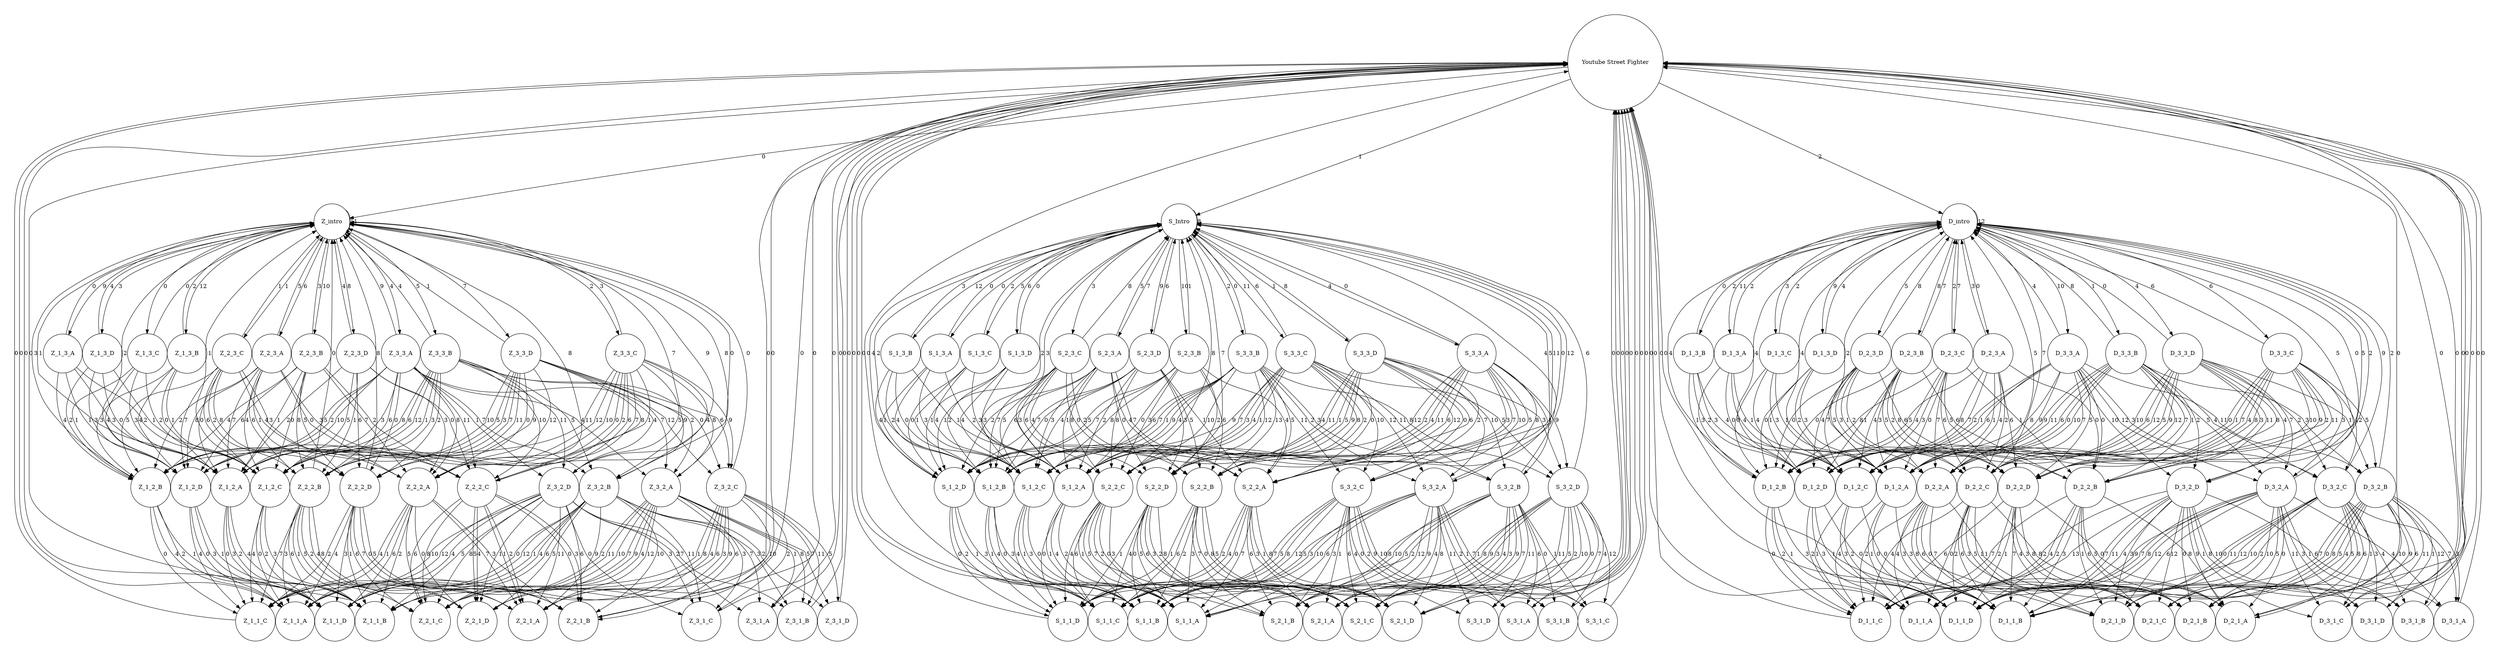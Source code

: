 digraph {
graph [pad="0.5", nodesep="0", ranksep="3"];
node[shape = circle]
"LPQ1XrllZmA" [label="Youtube Street Fighter"]
"LPQ1XrllZmA" -> "JK6YzQ-V2HA" [label="0"]
"LPQ1XrllZmA" -> "Y2joqjVZsb8" [label="1"]
"LPQ1XrllZmA" -> "SfR_GFWXaWI" [label="2"]
"Y2joqjVZsb8" [label="S_Intro"]
"Y2joqjVZsb8" -> "yJJDbUSmIHw" [label="0"]
"Y2joqjVZsb8" -> "4JBm9cw7yEQ" [label="1"]
"Y2joqjVZsb8" -> "SWtz_Rfpv2U" [label="2"]
"Y2joqjVZsb8" -> "aXLXUTcM7rQ" [label="3"]
"Y2joqjVZsb8" -> "0TzDpTnzy4s" [label="4"]
"Y2joqjVZsb8" -> "sFvClxwTwlI" [label="5"]
"Y2joqjVZsb8" -> "12ZSKTCJJyU" [label="6"]
"Y2joqjVZsb8" -> "RIxxFqDt9ug" [label="7"]
"Y2joqjVZsb8" -> "Y2joqjVZsb8" [label="8"]
"Y2joqjVZsb8" -> "XcOIc0XDl2o" [label="9"]
"Y2joqjVZsb8" -> "8tEKbAAsGE0" [label="10"]
"Y2joqjVZsb8" -> "Su0RQ9VG-jQ" [label="11"]
"Y2joqjVZsb8" -> "yOWNw3fYmIM" [label="12"]
"JK6YzQ-V2HA" [label="Z_intro"]
"JK6YzQ-V2HA" -> "pq2MThj0DZI" [label="0"]
"JK6YzQ-V2HA" -> "QtatxHF5efg" [label="1"]
"JK6YzQ-V2HA" -> "bLK6OE5m3RY" [label="2"]
"JK6YzQ-V2HA" -> "gFVaDxthOU8" [label="3"]
"JK6YzQ-V2HA" -> "BgcI5NocZmk" [label="4"]
"JK6YzQ-V2HA" -> "t3svheKuCn0" [label="5"]
"JK6YzQ-V2HA" -> "JjTcX78kMkw" [label="6"]
"JK6YzQ-V2HA" -> "W0XED-LGrH4" [label="7"]
"JK6YzQ-V2HA" -> "T_2sGXyl5S8" [label="8"]
"JK6YzQ-V2HA" -> "dtoRk-ChBLw" [label="9"]
"JK6YzQ-V2HA" -> "f7y6bYXy9rs" [label="10"]
"JK6YzQ-V2HA" -> "JK6YzQ-V2HA" [label="11"]
"JK6YzQ-V2HA" -> "wZtE5vr0CLo" [label="12"]
"SfR_GFWXaWI" [label="D_intro"]
"SfR_GFWXaWI" -> "imriPTEVV0k" [label="0"]
"SfR_GFWXaWI" -> "jDX1JTBFa8s" [label="1"]
"SfR_GFWXaWI" -> "enxB3xeUjXk" [label="2"]
"SfR_GFWXaWI" -> "bWUGxKlYR_s" [label="3"]
"SfR_GFWXaWI" -> "MlIoUKb5exM" [label="4"]
"SfR_GFWXaWI" -> "9C2CuVW6_QI" [label="5"]
"SfR_GFWXaWI" -> "fXOcf0kpYMM" [label="6"]
"SfR_GFWXaWI" -> "m4oqZ1yIIh8" [label="7"]
"SfR_GFWXaWI" -> "lvYxvpaVupE" [label="8"]
"SfR_GFWXaWI" -> "vMmwS05HUqM" [label="9"]
"SfR_GFWXaWI" -> "LbjSO0jTdVY" [label="10"]
"SfR_GFWXaWI" -> "-1SzzLEh3gU" [label="11"]
"SfR_GFWXaWI" -> "SfR_GFWXaWI" [label="12"]
"sFvClxwTwlI" [label="S_1_3_C"]
"sFvClxwTwlI" -> "F47a0-HgzK4" [label="0"]
"sFvClxwTwlI" -> "EHxpO_ldsGY" [label="1"]
"sFvClxwTwlI" -> "Y2joqjVZsb8" [label="2"]
"sFvClxwTwlI" -> "k7GXg5NKlPE" [label="3"]
"sFvClxwTwlI" -> "5y8l4xecY0Q" [label="4"]
"XcOIc0XDl2o" [label="S_2_3_D"]
"XcOIc0XDl2o" -> "EHxpO_ldsGY" [label="0"]
"XcOIc0XDl2o" -> "_SDhhVyLubg" [label="1"]
"XcOIc0XDl2o" -> "k7GXg5NKlPE" [label="2"]
"XcOIc0XDl2o" -> "xFu6d3wcofs" [label="3"]
"XcOIc0XDl2o" -> "5y8l4xecY0Q" [label="4"]
"XcOIc0XDl2o" -> "Ky5shbATOB4" [label="5"]
"XcOIc0XDl2o" -> "Y2joqjVZsb8" [label="6"]
"XcOIc0XDl2o" -> "F47a0-HgzK4" [label="7"]
"XcOIc0XDl2o" -> "l2MvePR9_Dc" [label="8"]
"RIxxFqDt9ug" [label="S_2_3_A"]
"RIxxFqDt9ug" -> "xFu6d3wcofs" [label="0"]
"RIxxFqDt9ug" -> "k7GXg5NKlPE" [label="1"]
"RIxxFqDt9ug" -> "F47a0-HgzK4" [label="2"]
"RIxxFqDt9ug" -> "5y8l4xecY0Q" [label="3"]
"RIxxFqDt9ug" -> "Ky5shbATOB4" [label="4"]
"RIxxFqDt9ug" -> "Y2joqjVZsb8" [label="5"]
"RIxxFqDt9ug" -> "EHxpO_ldsGY" [label="6"]
"RIxxFqDt9ug" -> "_SDhhVyLubg" [label="7"]
"RIxxFqDt9ug" -> "l2MvePR9_Dc" [label="8"]
"QtatxHF5efg" [label="Z_2_3_C"]
"QtatxHF5efg" -> "n82m0sr40Zk" [label="0"]
"QtatxHF5efg" -> "JK6YzQ-V2HA" [label="1"]
"QtatxHF5efg" -> "OOJuUMJQPTg" [label="2"]
"QtatxHF5efg" -> "k7BKRwu8bEI" [label="3"]
"QtatxHF5efg" -> "5fwyWH8Cy9w" [label="4"]
"QtatxHF5efg" -> "0tJmTOzqOyI" [label="5"]
"QtatxHF5efg" -> "RZmxSIYAScc" [label="6"]
"QtatxHF5efg" -> "XUS4RCx5ufc" [label="7"]
"QtatxHF5efg" -> "HIR4wIXm1zs" [label="8"]
"12ZSKTCJJyU" [label="S_1_3_D"]
"12ZSKTCJJyU" -> "Y2joqjVZsb8" [label="0"]
"12ZSKTCJJyU" -> "F47a0-HgzK4" [label="1"]
"12ZSKTCJJyU" -> "EHxpO_ldsGY" [label="2"]
"12ZSKTCJJyU" -> "k7GXg5NKlPE" [label="3"]
"12ZSKTCJJyU" -> "5y8l4xecY0Q" [label="4"]
"yJJDbUSmIHw" [label="S_1_3_A"]
"yJJDbUSmIHw" -> "Y2joqjVZsb8" [label="0"]
"yJJDbUSmIHw" -> "F47a0-HgzK4" [label="1"]
"yJJDbUSmIHw" -> "k7GXg5NKlPE" [label="2"]
"yJJDbUSmIHw" -> "5y8l4xecY0Q" [label="3"]
"yJJDbUSmIHw" -> "EHxpO_ldsGY" [label="4"]
"yOWNw3fYmIM" [label="S_1_3_B"]
"yOWNw3fYmIM" -> "5y8l4xecY0Q" [label="0"]
"yOWNw3fYmIM" -> "k7GXg5NKlPE" [label="1"]
"yOWNw3fYmIM" -> "EHxpO_ldsGY" [label="2"]
"yOWNw3fYmIM" -> "Y2joqjVZsb8" [label="3"]
"yOWNw3fYmIM" -> "F47a0-HgzK4" [label="4"]
"gFVaDxthOU8" [label="Z_1_3_D"]
"gFVaDxthOU8" -> "n82m0sr40Zk" [label="0"]
"gFVaDxthOU8" -> "RZmxSIYAScc" [label="1"]
"gFVaDxthOU8" -> "0tJmTOzqOyI" [label="2"]
"gFVaDxthOU8" -> "XUS4RCx5ufc" [label="3"]
"gFVaDxthOU8" -> "JK6YzQ-V2HA" [label="4"]
"imriPTEVV0k" [label="D_2_3_A"]
"imriPTEVV0k" -> "CsI7srJU1vQ" [label="0"]
"imriPTEVV0k" -> "Xp4tBTbqjU8" [label="1"]
"imriPTEVV0k" -> "x-UQB2XPml8" [label="2"]
"imriPTEVV0k" -> "SfR_GFWXaWI" [label="3"]
"imriPTEVV0k" -> "TPEmx2sMqC4" [label="4"]
"imriPTEVV0k" -> "1lhdO1YpGro" [label="5"]
"imriPTEVV0k" -> "JF1jAGepKlA" [label="6"]
"imriPTEVV0k" -> "i2KhmmW_2Wo" [label="7"]
"imriPTEVV0k" -> "uQQrjRFbGio" [label="8"]
"8tEKbAAsGE0" [label="S_2_3_B"]
"8tEKbAAsGE0" -> "k7GXg5NKlPE" [label="0"]
"8tEKbAAsGE0" -> "Y2joqjVZsb8" [label="1"]
"8tEKbAAsGE0" -> "xFu6d3wcofs" [label="2"]
"8tEKbAAsGE0" -> "l2MvePR9_Dc" [label="3"]
"8tEKbAAsGE0" -> "_SDhhVyLubg" [label="4"]
"8tEKbAAsGE0" -> "F47a0-HgzK4" [label="5"]
"8tEKbAAsGE0" -> "Ky5shbATOB4" [label="6"]
"8tEKbAAsGE0" -> "EHxpO_ldsGY" [label="7"]
"8tEKbAAsGE0" -> "5y8l4xecY0Q" [label="8"]
"pq2MThj0DZI" [label="Z_1_3_C"]
"pq2MThj0DZI" -> "JK6YzQ-V2HA" [label="0"]
"pq2MThj0DZI" -> "0tJmTOzqOyI" [label="1"]
"pq2MThj0DZI" -> "RZmxSIYAScc" [label="2"]
"pq2MThj0DZI" -> "n82m0sr40Zk" [label="3"]
"pq2MThj0DZI" -> "XUS4RCx5ufc" [label="4"]
"aXLXUTcM7rQ" [label="S_2_3_C"]
"aXLXUTcM7rQ" -> "Ky5shbATOB4" [label="0"]
"aXLXUTcM7rQ" -> "F47a0-HgzK4" [label="1"]
"aXLXUTcM7rQ" -> "_SDhhVyLubg" [label="2"]
"aXLXUTcM7rQ" -> "k7GXg5NKlPE" [label="3"]
"aXLXUTcM7rQ" -> "xFu6d3wcofs" [label="4"]
"aXLXUTcM7rQ" -> "5y8l4xecY0Q" [label="5"]
"aXLXUTcM7rQ" -> "l2MvePR9_Dc" [label="6"]
"aXLXUTcM7rQ" -> "EHxpO_ldsGY" [label="7"]
"aXLXUTcM7rQ" -> "Y2joqjVZsb8" [label="8"]
"dtoRk-ChBLw" [label="Z_1_3_A"]
"dtoRk-ChBLw" -> "JK6YzQ-V2HA" [label="0"]
"dtoRk-ChBLw" -> "XUS4RCx5ufc" [label="1"]
"dtoRk-ChBLw" -> "RZmxSIYAScc" [label="2"]
"dtoRk-ChBLw" -> "n82m0sr40Zk" [label="3"]
"dtoRk-ChBLw" -> "0tJmTOzqOyI" [label="4"]
"bWUGxKlYR_s" [label="D_1_3_C"]
"bWUGxKlYR_s" -> "1lhdO1YpGro" [label="0"]
"bWUGxKlYR_s" -> "Xp4tBTbqjU8" [label="1"]
"bWUGxKlYR_s" -> "SfR_GFWXaWI" [label="2"]
"bWUGxKlYR_s" -> "i2KhmmW_2Wo" [label="3"]
"bWUGxKlYR_s" -> "uQQrjRFbGio" [label="4"]
"f7y6bYXy9rs" [label="Z_2_3_B"]
"f7y6bYXy9rs" -> "RZmxSIYAScc" [label="0"]
"f7y6bYXy9rs" -> "n82m0sr40Zk" [label="1"]
"f7y6bYXy9rs" -> "k7BKRwu8bEI" [label="2"]
"f7y6bYXy9rs" -> "JK6YzQ-V2HA" [label="3"]
"f7y6bYXy9rs" -> "0tJmTOzqOyI" [label="4"]
"f7y6bYXy9rs" -> "HIR4wIXm1zs" [label="5"]
"f7y6bYXy9rs" -> "XUS4RCx5ufc" [label="6"]
"f7y6bYXy9rs" -> "5fwyWH8Cy9w" [label="7"]
"f7y6bYXy9rs" -> "OOJuUMJQPTg" [label="8"]
"enxB3xeUjXk" [label="D_1_3_B"]
"enxB3xeUjXk" -> "SfR_GFWXaWI" [label="0"]
"enxB3xeUjXk" -> "1lhdO1YpGro" [label="1"]
"enxB3xeUjXk" -> "uQQrjRFbGio" [label="2"]
"enxB3xeUjXk" -> "i2KhmmW_2Wo" [label="3"]
"enxB3xeUjXk" -> "Xp4tBTbqjU8" [label="4"]
"JjTcX78kMkw" [label="Z_2_3_A"]
"JjTcX78kMkw" -> "5fwyWH8Cy9w" [label="0"]
"JjTcX78kMkw" -> "HIR4wIXm1zs" [label="1"]
"JjTcX78kMkw" -> "0tJmTOzqOyI" [label="2"]
"JjTcX78kMkw" -> "k7BKRwu8bEI" [label="3"]
"JjTcX78kMkw" -> "RZmxSIYAScc" [label="4"]
"JjTcX78kMkw" -> "JK6YzQ-V2HA" [label="5"]
"JjTcX78kMkw" -> "OOJuUMJQPTg" [label="6"]
"JjTcX78kMkw" -> "n82m0sr40Zk" [label="7"]
"JjTcX78kMkw" -> "XUS4RCx5ufc" [label="8"]
"m4oqZ1yIIh8" [label="D_2_3_C"]
"m4oqZ1yIIh8" -> "Xp4tBTbqjU8" [label="0"]
"m4oqZ1yIIh8" -> "CsI7srJU1vQ" [label="1"]
"m4oqZ1yIIh8" -> "SfR_GFWXaWI" [label="2"]
"m4oqZ1yIIh8" -> "i2KhmmW_2Wo" [label="3"]
"m4oqZ1yIIh8" -> "uQQrjRFbGio" [label="4"]
"m4oqZ1yIIh8" -> "JF1jAGepKlA" [label="5"]
"m4oqZ1yIIh8" -> "x-UQB2XPml8" [label="6"]
"m4oqZ1yIIh8" -> "TPEmx2sMqC4" [label="7"]
"m4oqZ1yIIh8" -> "1lhdO1YpGro" [label="8"]
"vMmwS05HUqM" [label="D_1_3_D"]
"vMmwS05HUqM" -> "1lhdO1YpGro" [label="0"]
"vMmwS05HUqM" -> "uQQrjRFbGio" [label="1"]
"vMmwS05HUqM" -> "i2KhmmW_2Wo" [label="2"]
"vMmwS05HUqM" -> "Xp4tBTbqjU8" [label="3"]
"vMmwS05HUqM" -> "SfR_GFWXaWI" [label="4"]
"wZtE5vr0CLo" [label="Z_1_3_B"]
"wZtE5vr0CLo" -> "n82m0sr40Zk" [label="0"]
"wZtE5vr0CLo" -> "RZmxSIYAScc" [label="1"]
"wZtE5vr0CLo" -> "JK6YzQ-V2HA" [label="2"]
"wZtE5vr0CLo" -> "0tJmTOzqOyI" [label="3"]
"wZtE5vr0CLo" -> "XUS4RCx5ufc" [label="4"]
"-1SzzLEh3gU" [label="D_1_3_A"]
"-1SzzLEh3gU" -> "uQQrjRFbGio" [label="0"]
"-1SzzLEh3gU" -> "Xp4tBTbqjU8" [label="1"]
"-1SzzLEh3gU" -> "SfR_GFWXaWI" [label="2"]
"-1SzzLEh3gU" -> "1lhdO1YpGro" [label="3"]
"-1SzzLEh3gU" -> "i2KhmmW_2Wo" [label="4"]
"lvYxvpaVupE" [label="D_2_3_B"]
"lvYxvpaVupE" -> "1lhdO1YpGro" [label="0"]
"lvYxvpaVupE" -> "uQQrjRFbGio" [label="1"]
"lvYxvpaVupE" -> "x-UQB2XPml8" [label="2"]
"lvYxvpaVupE" -> "Xp4tBTbqjU8" [label="3"]
"lvYxvpaVupE" -> "i2KhmmW_2Wo" [label="4"]
"lvYxvpaVupE" -> "TPEmx2sMqC4" [label="5"]
"lvYxvpaVupE" -> "CsI7srJU1vQ" [label="6"]
"lvYxvpaVupE" -> "SfR_GFWXaWI" [label="7"]
"lvYxvpaVupE" -> "JF1jAGepKlA" [label="8"]
"4JBm9cw7yEQ" [label="S_3_3_D"]
"4JBm9cw7yEQ" -> "Ky5shbATOB4" [label="0"]
"4JBm9cw7yEQ" -> "5y8l4xecY0Q" [label="1"]
"4JBm9cw7yEQ" -> "KHLAm3wK6NY" [label="2"]
"4JBm9cw7yEQ" -> "QB8fRYFY1Fw" [label="3"]
"4JBm9cw7yEQ" -> "F47a0-HgzK4" [label="4"]
"4JBm9cw7yEQ" -> "k7GXg5NKlPE" [label="5"]
"4JBm9cw7yEQ" -> "_SDhhVyLubg" [label="6"]
"4JBm9cw7yEQ" -> "WbziWqsyh90" [label="7"]
"4JBm9cw7yEQ" -> "Y2joqjVZsb8" [label="8"]
"4JBm9cw7yEQ" -> "l2MvePR9_Dc" [label="9"]
"4JBm9cw7yEQ" -> "dfXX56DKlNM" [label="10"]
"4JBm9cw7yEQ" -> "EHxpO_ldsGY" [label="11"]
"4JBm9cw7yEQ" -> "xFu6d3wcofs" [label="12"]
"LbjSO0jTdVY" [label="D_3_3_A"]
"LbjSO0jTdVY" -> "CsI7srJU1vQ" [label="0"]
"LbjSO0jTdVY" -> "uQQrjRFbGio" [label="1"]
"LbjSO0jTdVY" -> "1lhdO1YpGro" [label="2"]
"LbjSO0jTdVY" -> "2c8bkVWO-Gk" [label="3"]
"LbjSO0jTdVY" -> "SfR_GFWXaWI" [label="4"]
"LbjSO0jTdVY" -> "JF1jAGepKlA" [label="5"]
"LbjSO0jTdVY" -> "i2KhmmW_2Wo" [label="6"]
"LbjSO0jTdVY" -> "x-UQB2XPml8" [label="7"]
"LbjSO0jTdVY" -> "Xp4tBTbqjU8" [label="8"]
"LbjSO0jTdVY" -> "TPEmx2sMqC4" [label="9"]
"LbjSO0jTdVY" -> "gh48Z-foGGI" [label="10"]
"LbjSO0jTdVY" -> "285oUAeOozk" [label="11"]
"LbjSO0jTdVY" -> "1U-EQLfD0m0" [label="12"]
"SWtz_Rfpv2U" [label="S_3_3_B"]
"SWtz_Rfpv2U" -> "Y2joqjVZsb8" [label="0"]
"SWtz_Rfpv2U" -> "5y8l4xecY0Q" [label="1"]
"SWtz_Rfpv2U" -> "WbziWqsyh90" [label="2"]
"SWtz_Rfpv2U" -> "dfXX56DKlNM" [label="3"]
"SWtz_Rfpv2U" -> "k7GXg5NKlPE" [label="4"]
"SWtz_Rfpv2U" -> "_SDhhVyLubg" [label="5"]
"SWtz_Rfpv2U" -> "F47a0-HgzK4" [label="6"]
"SWtz_Rfpv2U" -> "EHxpO_ldsGY" [label="7"]
"SWtz_Rfpv2U" -> "QB8fRYFY1Fw" [label="8"]
"SWtz_Rfpv2U" -> "k7GXg5NKlPE" [label="9"]
"SWtz_Rfpv2U" -> "l2MvePR9_Dc" [label="10"]
"SWtz_Rfpv2U" -> "KHLAm3wK6NY" [label="11"]
"SWtz_Rfpv2U" -> "xFu6d3wcofs" [label="12"]
"SWtz_Rfpv2U" -> "Ky5shbATOB4" [label="13"]
"Su0RQ9VG-jQ" [label="S_3_3_C"]
"Su0RQ9VG-jQ" -> "_SDhhVyLubg" [label="0"]
"Su0RQ9VG-jQ" -> "l2MvePR9_Dc" [label="1"]
"Su0RQ9VG-jQ" -> "Ky5shbATOB4" [label="2"]
"Su0RQ9VG-jQ" -> "5y8l4xecY0Q" [label="3"]
"Su0RQ9VG-jQ" -> "k7GXg5NKlPE" [label="4"]
"Su0RQ9VG-jQ" -> "QB8fRYFY1Fw" [label="5"]
"Su0RQ9VG-jQ" -> "Y2joqjVZsb8" [label="6"]
"Su0RQ9VG-jQ" -> "EHxpO_ldsGY" [label="7"]
"Su0RQ9VG-jQ" -> "xFu6d3wcofs" [label="8"]
"Su0RQ9VG-jQ" -> "F47a0-HgzK4" [label="9"]
"Su0RQ9VG-jQ" -> "KHLAm3wK6NY" [label="10"]
"Su0RQ9VG-jQ" -> "dfXX56DKlNM" [label="11"]
"Su0RQ9VG-jQ" -> "WbziWqsyh90" [label="12"]
"0TzDpTnzy4s" [label="S_3_3_A"]
"0TzDpTnzy4s" -> "Y2joqjVZsb8" [label="0"]
"0TzDpTnzy4s" -> "dfXX56DKlNM" [label="1"]
"0TzDpTnzy4s" -> "EHxpO_ldsGY" [label="2"]
"0TzDpTnzy4s" -> "xFu6d3wcofs" [label="3"]
"0TzDpTnzy4s" -> "5y8l4xecY0Q" [label="4"]
"0TzDpTnzy4s" -> "KHLAm3wK6NY" [label="5"]
"0TzDpTnzy4s" -> "l2MvePR9_Dc" [label="6"]
"0TzDpTnzy4s" -> "Ky5shbATOB4" [label="7"]
"0TzDpTnzy4s" -> "WbziWqsyh90" [label="8"]
"0TzDpTnzy4s" -> "QB8fRYFY1Fw" [label="9"]
"0TzDpTnzy4s" -> "_SDhhVyLubg" [label="10"]
"0TzDpTnzy4s" -> "k7GXg5NKlPE" [label="11"]
"0TzDpTnzy4s" -> "F47a0-HgzK4" [label="12"]
"BgcI5NocZmk" [label="Z_3_3_A"]
"BgcI5NocZmk" -> "HIR4wIXm1zs" [label="0"]
"BgcI5NocZmk" -> "dHiCjUWE41E" [label="1"]
"BgcI5NocZmk" -> "XUS4RCx5ufc" [label="2"]
"BgcI5NocZmk" -> "RZmxSIYAScc" [label="3"]
"BgcI5NocZmk" -> "v80ERNDPezk" [label="4"]
"BgcI5NocZmk" -> "0tJmTOzqOyI" [label="5"]
"BgcI5NocZmk" -> "OOJuUMJQPTg" [label="6"]
"BgcI5NocZmk" -> "rX83JuBDSuY" [label="7"]
"BgcI5NocZmk" -> "5fwyWH8Cy9w" [label="8"]
"BgcI5NocZmk" -> "JK6YzQ-V2HA" [label="9"]
"BgcI5NocZmk" -> "n82m0sr40Zk" [label="10"]
"BgcI5NocZmk" -> "k7BKRwu8bEI" [label="11"]
"BgcI5NocZmk" -> "A4Bkkkf_1Ho" [label="12"]
"bLK6OE5m3RY" [label="Z_3_3_C"]
"bLK6OE5m3RY" -> "RZmxSIYAScc" [label="0"]
"bLK6OE5m3RY" -> "k7BKRwu8bEI" [label="1"]
"bLK6OE5m3RY" -> "OOJuUMJQPTg" [label="2"]
"bLK6OE5m3RY" -> "JK6YzQ-V2HA" [label="3"]
"bLK6OE5m3RY" -> "rX83JuBDSuY" [label="4"]
"bLK6OE5m3RY" -> "dHiCjUWE41E" [label="5"]
"bLK6OE5m3RY" -> "HIR4wIXm1zs" [label="6"]
"bLK6OE5m3RY" -> "5fwyWH8Cy9w" [label="7"]
"bLK6OE5m3RY" -> "v80ERNDPezk" [label="8"]
"bLK6OE5m3RY" -> "A4Bkkkf_1Ho" [label="9"]
"bLK6OE5m3RY" -> "n82m0sr40Zk" [label="10"]
"bLK6OE5m3RY" -> "0tJmTOzqOyI" [label="11"]
"bLK6OE5m3RY" -> "XUS4RCx5ufc" [label="12"]
"fXOcf0kpYMM" [label="D_3_3_C"]
"fXOcf0kpYMM" -> "1lhdO1YpGro" [label="0"]
"fXOcf0kpYMM" -> "uQQrjRFbGio" [label="1"]
"fXOcf0kpYMM" -> "CsI7srJU1vQ" [label="2"]
"fXOcf0kpYMM" -> "1U-EQLfD0m0" [label="3"]
"fXOcf0kpYMM" -> "Xp4tBTbqjU8" [label="4"]
"fXOcf0kpYMM" -> "285oUAeOozk" [label="5"]
"fXOcf0kpYMM" -> "SfR_GFWXaWI" [label="6"]
"fXOcf0kpYMM" -> "i2KhmmW_2Wo" [label="7"]
"fXOcf0kpYMM" -> "TPEmx2sMqC4" [label="8"]
"fXOcf0kpYMM" -> "JF1jAGepKlA" [label="9"]
"fXOcf0kpYMM" -> "x-UQB2XPml8" [label="10"]
"fXOcf0kpYMM" -> "gh48Z-foGGI" [label="11"]
"fXOcf0kpYMM" -> "2c8bkVWO-Gk" [label="12"]
"W0XED-LGrH4" [label="Z_3_3_D"]
"W0XED-LGrH4" -> "HIR4wIXm1zs" [label="0"]
"W0XED-LGrH4" -> "JK6YzQ-V2HA" [label="1"]
"W0XED-LGrH4" -> "v80ERNDPezk" [label="2"]
"W0XED-LGrH4" -> "n82m0sr40Zk" [label="3"]
"W0XED-LGrH4" -> "dHiCjUWE41E" [label="4"]
"W0XED-LGrH4" -> "XUS4RCx5ufc" [label="5"]
"W0XED-LGrH4" -> "A4Bkkkf_1Ho" [label="6"]
"W0XED-LGrH4" -> "RZmxSIYAScc" [label="7"]
"W0XED-LGrH4" -> "k7BKRwu8bEI" [label="8"]
"W0XED-LGrH4" -> "rX83JuBDSuY" [label="9"]
"W0XED-LGrH4" -> "0tJmTOzqOyI" [label="10"]
"W0XED-LGrH4" -> "OOJuUMJQPTg" [label="11"]
"W0XED-LGrH4" -> "5fwyWH8Cy9w" [label="12"]
"t3svheKuCn0" [label="Z_3_3_B"]
"t3svheKuCn0" -> "A4Bkkkf_1Ho" [label="0"]
"t3svheKuCn0" -> "RZmxSIYAScc" [label="1"]
"t3svheKuCn0" -> "HIR4wIXm1zs" [label="2"]
"t3svheKuCn0" -> "OOJuUMJQPTg" [label="3"]
"t3svheKuCn0" -> "JK6YzQ-V2HA" [label="4"]
"t3svheKuCn0" -> "rX83JuBDSuY" [label="5"]
"t3svheKuCn0" -> "XUS4RCx5ufc" [label="6"]
"t3svheKuCn0" -> "v80ERNDPezk" [label="7"]
"t3svheKuCn0" -> "0tJmTOzqOyI" [label="8"]
"t3svheKuCn0" -> "5fwyWH8Cy9w" [label="9"]
"t3svheKuCn0" -> "k7BKRwu8bEI" [label="10"]
"t3svheKuCn0" -> "dHiCjUWE41E" [label="11"]
"t3svheKuCn0" -> "n82m0sr40Zk" [label="12"]
"jDX1JTBFa8s" [label="D_3_3_B"]
"jDX1JTBFa8s" -> "Xp4tBTbqjU8" [label="0"]
"jDX1JTBFa8s" -> "CsI7srJU1vQ" [label="1"]
"jDX1JTBFa8s" -> "gh48Z-foGGI" [label="2"]
"jDX1JTBFa8s" -> "285oUAeOozk" [label="3"]
"jDX1JTBFa8s" -> "2c8bkVWO-Gk" [label="4"]
"jDX1JTBFa8s" -> "1U-EQLfD0m0" [label="5"]
"jDX1JTBFa8s" -> "i2KhmmW_2Wo" [label="6"]
"jDX1JTBFa8s" -> "JF1jAGepKlA" [label="7"]
"jDX1JTBFa8s" -> "SfR_GFWXaWI" [label="8"]
"jDX1JTBFa8s" -> "1lhdO1YpGro" [label="9"]
"jDX1JTBFa8s" -> "TPEmx2sMqC4" [label="10"]
"jDX1JTBFa8s" -> "uQQrjRFbGio" [label="11"]
"jDX1JTBFa8s" -> "x-UQB2XPml8" [label="12"]
"MlIoUKb5exM" [label="D_3_3_D"]
"MlIoUKb5exM" -> "SfR_GFWXaWI" [label="0"]
"MlIoUKb5exM" -> "285oUAeOozk" [label="1"]
"MlIoUKb5exM" -> "2c8bkVWO-Gk" [label="2"]
"MlIoUKb5exM" -> "x-UQB2XPml8" [label="3"]
"MlIoUKb5exM" -> "gh48Z-foGGI" [label="4"]
"MlIoUKb5exM" -> "Xp4tBTbqjU8" [label="5"]
"MlIoUKb5exM" -> "uQQrjRFbGio" [label="6"]
"MlIoUKb5exM" -> "1U-EQLfD0m0" [label="7"]
"MlIoUKb5exM" -> "CsI7srJU1vQ" [label="8"]
"MlIoUKb5exM" -> "TPEmx2sMqC4" [label="9"]
"MlIoUKb5exM" -> "1lhdO1YpGro" [label="10"]
"MlIoUKb5exM" -> "JF1jAGepKlA" [label="11"]
"MlIoUKb5exM" -> "i2KhmmW_2Wo" [label="12"]
"9C2CuVW6_QI" [label="D_2_3_D"]
"9C2CuVW6_QI" -> "1lhdO1YpGro" [label="0"]
"9C2CuVW6_QI" -> "x-UQB2XPml8" [label="1"]
"9C2CuVW6_QI" -> "JF1jAGepKlA" [label="2"]
"9C2CuVW6_QI" -> "TPEmx2sMqC4" [label="3"]
"9C2CuVW6_QI" -> "uQQrjRFbGio" [label="4"]
"9C2CuVW6_QI" -> "Xp4tBTbqjU8" [label="5"]
"9C2CuVW6_QI" -> "CsI7srJU1vQ" [label="6"]
"9C2CuVW6_QI" -> "i2KhmmW_2Wo" [label="7"]
"9C2CuVW6_QI" -> "SfR_GFWXaWI" [label="8"]
"T_2sGXyl5S8" [label="Z_2_3_D"]
"T_2sGXyl5S8" -> "k7BKRwu8bEI" [label="0"]
"T_2sGXyl5S8" -> "OOJuUMJQPTg" [label="1"]
"T_2sGXyl5S8" -> "n82m0sr40Zk" [label="2"]
"T_2sGXyl5S8" -> "5fwyWH8Cy9w" [label="3"]
"T_2sGXyl5S8" -> "JK6YzQ-V2HA" [label="4"]
"T_2sGXyl5S8" -> "RZmxSIYAScc" [label="5"]
"T_2sGXyl5S8" -> "HIR4wIXm1zs" [label="6"]
"5y8l4xecY0Q" [label="S_1_2_C"]
"5y8l4xecY0Q" -> "BQH_qAdMlLs" [label="0"]
"5y8l4xecY0Q" -> "BqkshSqdmL8" [label="1"]
"5y8l4xecY0Q" -> "Y2joqjVZsb8" [label="2"]
"5y8l4xecY0Q" -> "JOVExm05Mns" [label="3"]
"5y8l4xecY0Q" -> "pbDdDlEUdy8" [label="4"]
"F47a0-HgzK4" [label="S_1_2_D"]
"F47a0-HgzK4" -> "pbDdDlEUdy8" [label="0"]
"F47a0-HgzK4" -> "JOVExm05Mns" [label="1"]
"F47a0-HgzK4" -> "BqkshSqdmL8" [label="2"]
"F47a0-HgzK4" -> "BQH_qAdMlLs" [label="3"]
"F47a0-HgzK4" -> "Y2joqjVZsb8" [label="4"]
"k7GXg5NKlPE" [label="S_1_2_A"]
"k7GXg5NKlPE" -> "pbDdDlEUdy8" [label="0"]
"k7GXg5NKlPE" -> "BqkshSqdmL8" [label="1"]
"k7GXg5NKlPE" -> "BQH_qAdMlLs" [label="2"]
"k7GXg5NKlPE" -> "Y2joqjVZsb8" [label="3"]
"k7GXg5NKlPE" -> "JOVExm05Mns" [label="4"]
"EHxpO_ldsGY" [label="S_1_2_B"]
"EHxpO_ldsGY" -> "JOVExm05Mns" [label="0"]
"EHxpO_ldsGY" -> "pbDdDlEUdy8" [label="1"]
"EHxpO_ldsGY" -> "Y2joqjVZsb8" [label="2"]
"EHxpO_ldsGY" -> "BQH_qAdMlLs" [label="3"]
"EHxpO_ldsGY" -> "BqkshSqdmL8" [label="4"]
"xFu6d3wcofs" [label="S_2_2_D"]
"xFu6d3wcofs" -> "JOVExm05Mns" [label="0"]
"xFu6d3wcofs" -> "pbDdDlEUdy8" [label="1"]
"xFu6d3wcofs" -> "dE7e7vP3EPU" [label="2"]
"xFu6d3wcofs" -> "dOa5LWbljc4" [label="3"]
"xFu6d3wcofs" -> "BqkshSqdmL8" [label="4"]
"xFu6d3wcofs" -> "BQH_qAdMlLs" [label="5"]
"xFu6d3wcofs" -> "17v9QJFvsGc" [label="6"]
"xFu6d3wcofs" -> "Y2joqjVZsb8" [label="7"]
"xFu6d3wcofs" -> "EOTn2Yv5C4I" [label="8"]
"OOJuUMJQPTg" [label="Z_2_2_B"]
"OOJuUMJQPTg" -> "JK6YzQ-V2HA" [label="0"]
"OOJuUMJQPTg" -> "UXZGG01nK94" [label="1"]
"OOJuUMJQPTg" -> "0zLOH0SJMHM" [label="2"]
"OOJuUMJQPTg" -> "1kGwZQUGemA" [label="3"]
"OOJuUMJQPTg" -> "a07sCn-U9Cg" [label="4"]
"OOJuUMJQPTg" -> "AyuZld7IPJ4" [label="5"]
"OOJuUMJQPTg" -> "7GmvIt3ku-U" [label="6"]
"OOJuUMJQPTg" -> "r9Ma5rKyFlQ" [label="7"]
"OOJuUMJQPTg" -> "LbBlwEW-Hjs" [label="8"]
"Ky5shbATOB4" [label="S_2_2_B"]
"Ky5shbATOB4" -> "dOa5LWbljc4" [label="0"]
"Ky5shbATOB4" -> "pbDdDlEUdy8" [label="1"]
"Ky5shbATOB4" -> "JOVExm05Mns" [label="2"]
"Ky5shbATOB4" -> "BQH_qAdMlLs" [label="3"]
"Ky5shbATOB4" -> "Y2joqjVZsb8" [label="4"]
"Ky5shbATOB4" -> "EOTn2Yv5C4I" [label="5"]
"Ky5shbATOB4" -> "BqkshSqdmL8" [label="6"]
"Ky5shbATOB4" -> "17v9QJFvsGc" [label="7"]
"Ky5shbATOB4" -> "dE7e7vP3EPU" [label="8"]
"l2MvePR9_Dc" [label="S_2_2_C"]
"l2MvePR9_Dc" -> "dE7e7vP3EPU" [label="0"]
"l2MvePR9_Dc" -> "JOVExm05Mns" [label="1"]
"l2MvePR9_Dc" -> "dOa5LWbljc4" [label="2"]
"l2MvePR9_Dc" -> "EOTn2Yv5C4I" [label="3"]
"l2MvePR9_Dc" -> "pbDdDlEUdy8" [label="4"]
"l2MvePR9_Dc" -> "BQH_qAdMlLs" [label="5"]
"l2MvePR9_Dc" -> "BqkshSqdmL8" [label="6"]
"l2MvePR9_Dc" -> "17v9QJFvsGc" [label="7"]
"l2MvePR9_Dc" -> "Y2joqjVZsb8" [label="8"]
"_SDhhVyLubg" [label="S_2_2_A"]
"_SDhhVyLubg" -> "JOVExm05Mns" [label="0"]
"_SDhhVyLubg" -> "dE7e7vP3EPU" [label="1"]
"_SDhhVyLubg" -> "pbDdDlEUdy8" [label="2"]
"_SDhhVyLubg" -> "dOa5LWbljc4" [label="3"]
"_SDhhVyLubg" -> "BqkshSqdmL8" [label="4"]
"_SDhhVyLubg" -> "Y2joqjVZsb8" [label="5"]
"_SDhhVyLubg" -> "17v9QJFvsGc" [label="6"]
"_SDhhVyLubg" -> "BQH_qAdMlLs" [label="7"]
"_SDhhVyLubg" -> "EOTn2Yv5C4I" [label="8"]
"0tJmTOzqOyI" [label="Z_1_2_B"]
"0tJmTOzqOyI" -> "r9Ma5rKyFlQ" [label="0"]
"0tJmTOzqOyI" -> "UXZGG01nK94" [label="1"]
"0tJmTOzqOyI" -> "7GmvIt3ku-U" [label="2"]
"0tJmTOzqOyI" -> "JK6YzQ-V2HA" [label="3"]
"0tJmTOzqOyI" -> "1kGwZQUGemA" [label="4"]
"k7BKRwu8bEI" [label="Z_2_2_C"]
"k7BKRwu8bEI" -> "LbBlwEW-Hjs" [label="0"]
"k7BKRwu8bEI" -> "a07sCn-U9Cg" [label="1"]
"k7BKRwu8bEI" -> "a07sCn-U9Cg" [label="2"]
"k7BKRwu8bEI" -> "LbBlwEW-Hjs" [label="3"]
"k7BKRwu8bEI" -> "0zLOH0SJMHM" [label="4"]
"k7BKRwu8bEI" -> "0zLOH0SJMHM" [label="5"]
"k7BKRwu8bEI" -> "AyuZld7IPJ4" [label="6"]
"k7BKRwu8bEI" -> "JK6YzQ-V2HA" [label="7"]
"k7BKRwu8bEI" -> "AyuZld7IPJ4" [label="8"]
"HIR4wIXm1zs" [label="Z_2_2_D"]
"HIR4wIXm1zs" -> "a07sCn-U9Cg" [label="0"]
"HIR4wIXm1zs" -> "UXZGG01nK94" [label="1"]
"HIR4wIXm1zs" -> "r9Ma5rKyFlQ" [label="2"]
"HIR4wIXm1zs" -> "7GmvIt3ku-U" [label="3"]
"HIR4wIXm1zs" -> "1kGwZQUGemA" [label="4"]
"HIR4wIXm1zs" -> "LbBlwEW-Hjs" [label="5"]
"HIR4wIXm1zs" -> "AyuZld7IPJ4" [label="6"]
"HIR4wIXm1zs" -> "0zLOH0SJMHM" [label="7"]
"HIR4wIXm1zs" -> "JK6YzQ-V2HA" [label="8"]
"XUS4RCx5ufc" [label="Z_1_2_D"]
"XUS4RCx5ufc" -> "1kGwZQUGemA" [label="0"]
"XUS4RCx5ufc" -> "UXZGG01nK94" [label="1"]
"XUS4RCx5ufc" -> "JK6YzQ-V2HA" [label="2"]
"XUS4RCx5ufc" -> "7GmvIt3ku-U" [label="3"]
"XUS4RCx5ufc" -> "r9Ma5rKyFlQ" [label="4"]
"RZmxSIYAScc" [label="Z_1_2_C"]
"RZmxSIYAScc" -> "1kGwZQUGemA" [label="0"]
"RZmxSIYAScc" -> "JK6YzQ-V2HA" [label="1"]
"RZmxSIYAScc" -> "7GmvIt3ku-U" [label="2"]
"RZmxSIYAScc" -> "UXZGG01nK94" [label="3"]
"RZmxSIYAScc" -> "r9Ma5rKyFlQ" [label="4"]
"5fwyWH8Cy9w" [label="Z_2_2_A"]
"5fwyWH8Cy9w" -> "0zLOH0SJMHM" [label="0"]
"5fwyWH8Cy9w" -> "1kGwZQUGemA" [label="1"]
"5fwyWH8Cy9w" -> "UXZGG01nK94" [label="2"]
"5fwyWH8Cy9w" -> "LbBlwEW-Hjs" [label="3"]
"5fwyWH8Cy9w" -> "r9Ma5rKyFlQ" [label="4"]
"5fwyWH8Cy9w" -> "AyuZld7IPJ4" [label="5"]
"5fwyWH8Cy9w" -> "7GmvIt3ku-U" [label="6"]
"5fwyWH8Cy9w" -> "a07sCn-U9Cg" [label="7"]
"5fwyWH8Cy9w" -> "JK6YzQ-V2HA" [label="8"]
"x-UQB2XPml8" [label="D_2_2_C"]
"x-UQB2XPml8" -> "-loiKcasSBs" [label="0"]
"x-UQB2XPml8" -> "lJ9TVcxrSEU" [label="1"]
"x-UQB2XPml8" -> "QOUZ0u8saVU" [label="2"]
"x-UQB2XPml8" -> "RKZejVyNGNc" [label="3"]
"x-UQB2XPml8" -> "i4bv0NcfKyg" [label="4"]
"x-UQB2XPml8" -> "1fOT6dX0aNc" [label="5"]
"x-UQB2XPml8" -> "ERSlQsUkIkw" [label="6"]
"x-UQB2XPml8" -> "SfR_GFWXaWI" [label="7"]
"x-UQB2XPml8" -> "id3iG5D-x2k" [label="8"]
"n82m0sr40Zk" [label="Z_1_2_A"]
"n82m0sr40Zk" -> "r9Ma5rKyFlQ" [label="0"]
"n82m0sr40Zk" -> "JK6YzQ-V2HA" [label="1"]
"n82m0sr40Zk" -> "7GmvIt3ku-U" [label="2"]
"n82m0sr40Zk" -> "1kGwZQUGemA" [label="3"]
"n82m0sr40Zk" -> "UXZGG01nK94" [label="4"]
"i2KhmmW_2Wo" [label="D_1_2_C"]
"i2KhmmW_2Wo" -> "ERSlQsUkIkw" [label="0"]
"i2KhmmW_2Wo" -> "i4bv0NcfKyg" [label="1"]
"i2KhmmW_2Wo" -> "QOUZ0u8saVU" [label="2"]
"i2KhmmW_2Wo" -> "-loiKcasSBs" [label="3"]
"i2KhmmW_2Wo" -> "SfR_GFWXaWI" [label="4"]
"TPEmx2sMqC4" [label="D_2_2_A"]
"TPEmx2sMqC4" -> "1fOT6dX0aNc" [label="0"]
"TPEmx2sMqC4" -> "id3iG5D-x2k" [label="1"]
"TPEmx2sMqC4" -> "i4bv0NcfKyg" [label="2"]
"TPEmx2sMqC4" -> "QOUZ0u8saVU" [label="3"]
"TPEmx2sMqC4" -> "-loiKcasSBs" [label="4"]
"TPEmx2sMqC4" -> "SfR_GFWXaWI" [label="5"]
"TPEmx2sMqC4" -> "RKZejVyNGNc" [label="6"]
"TPEmx2sMqC4" -> "lJ9TVcxrSEU" [label="7"]
"TPEmx2sMqC4" -> "ERSlQsUkIkw" [label="8"]
"1lhdO1YpGro" [label="D_1_2_B"]
"1lhdO1YpGro" -> "i4bv0NcfKyg" [label="0"]
"1lhdO1YpGro" -> "-loiKcasSBs" [label="1"]
"1lhdO1YpGro" -> "i4bv0NcfKyg" [label="2"]
"1lhdO1YpGro" -> "QOUZ0u8saVU" [label="3"]
"1lhdO1YpGro" -> "SfR_GFWXaWI" [label="4"]
"CsI7srJU1vQ" [label="D_2_2_B"]
"CsI7srJU1vQ" -> "SfR_GFWXaWI" [label="0"]
"CsI7srJU1vQ" -> "RKZejVyNGNc" [label="1"]
"CsI7srJU1vQ" -> "QOUZ0u8saVU" [label="2"]
"CsI7srJU1vQ" -> "ERSlQsUkIkw" [label="3"]
"CsI7srJU1vQ" -> "-loiKcasSBs" [label="4"]
"CsI7srJU1vQ" -> "lJ9TVcxrSEU" [label="5"]
"CsI7srJU1vQ" -> "1fOT6dX0aNc" [label="6"]
"CsI7srJU1vQ" -> "i4bv0NcfKyg" [label="7"]
"CsI7srJU1vQ" -> "id3iG5D-x2k" [label="8"]
"Xp4tBTbqjU8" [label="D_1_2_A"]
"Xp4tBTbqjU8" -> "QOUZ0u8saVU" [label="0"]
"Xp4tBTbqjU8" -> "-loiKcasSBs" [label="1"]
"Xp4tBTbqjU8" -> "SfR_GFWXaWI" [label="2"]
"Xp4tBTbqjU8" -> "ERSlQsUkIkw" [label="3"]
"Xp4tBTbqjU8" -> "i4bv0NcfKyg" [label="4"]
"JF1jAGepKlA" [label="D_2_2_D"]
"JF1jAGepKlA" -> "id3iG5D-x2k" [label="0"]
"JF1jAGepKlA" -> "QOUZ0u8saVU" [label="1"]
"JF1jAGepKlA" -> "-loiKcasSBs" [label="2"]
"JF1jAGepKlA" -> "1fOT6dX0aNc" [label="3"]
"JF1jAGepKlA" -> "RKZejVyNGNc" [label="4"]
"JF1jAGepKlA" -> "SfR_GFWXaWI" [label="5"]
"JF1jAGepKlA" -> "i4bv0NcfKyg" [label="6"]
"JF1jAGepKlA" -> "ERSlQsUkIkw" [label="7"]
"JF1jAGepKlA" -> "lJ9TVcxrSEU" [label="8"]
"uQQrjRFbGio" [label="D_1_2_D"]
"uQQrjRFbGio" -> "ERSlQsUkIkw" [label="0"]
"uQQrjRFbGio" -> "QOUZ0u8saVU" [label="1"]
"uQQrjRFbGio" -> "i4bv0NcfKyg" [label="2"]
"uQQrjRFbGio" -> "-loiKcasSBs" [label="3"]
"uQQrjRFbGio" -> "SfR_GFWXaWI" [label="4"]
"KHLAm3wK6NY" [label="S_3_2_C"]
"KHLAm3wK6NY" -> "KsrOmziT4d8" [label="0"]
"KHLAm3wK6NY" -> "dOa5LWbljc4" [label="1"]
"KHLAm3wK6NY" -> "fwFZ8_d7TPU" [label="2"]
"KHLAm3wK6NY" -> "17v9QJFvsGc" [label="3"]
"KHLAm3wK6NY" -> "EOTn2Yv5C4I" [label="4"]
"KHLAm3wK6NY" -> "BqkshSqdmL8" [label="5"]
"KHLAm3wK6NY" -> "dE7e7vP3EPU" [label="6"]
"KHLAm3wK6NY" -> "pbDdDlEUdy8" [label="7"]
"KHLAm3wK6NY" -> "JOVExm05Mns" [label="8"]
"KHLAm3wK6NY" -> "8jFCp9rlGTY" [label="9"]
"KHLAm3wK6NY" -> "uS7IuGm-n1M" [label="10"]
"KHLAm3wK6NY" -> "Y2joqjVZsb8" [label="11"]
"KHLAm3wK6NY" -> "BQH_qAdMlLs" [label="12"]
"WbziWqsyh90" [label="S_3_2_A"]
"WbziWqsyh90" -> "Y2joqjVZsb8" [label="0"]
"WbziWqsyh90" -> "8jFCp9rlGTY" [label="1"]
"WbziWqsyh90" -> "fwFZ8_d7TPU" [label="2"]
"WbziWqsyh90" -> "BqkshSqdmL8" [label="3"]
"WbziWqsyh90" -> "dE7e7vP3EPU" [label="4"]
"WbziWqsyh90" -> "pbDdDlEUdy8" [label="5"]
"WbziWqsyh90" -> "BQH_qAdMlLs" [label="6"]
"WbziWqsyh90" -> "uS7IuGm-n1M" [label="7"]
"WbziWqsyh90" -> "EOTn2Yv5C4I" [label="8"]
"WbziWqsyh90" -> "dOa5LWbljc4" [label="9"]
"WbziWqsyh90" -> "JOVExm05Mns" [label="10"]
"WbziWqsyh90" -> "KsrOmziT4d8" [label="11"]
"WbziWqsyh90" -> "17v9QJFvsGc" [label="12"]
"QB8fRYFY1Fw" [label="S_3_2_D"]
"QB8fRYFY1Fw" -> "KsrOmziT4d8" [label="0"]
"QB8fRYFY1Fw" -> "pbDdDlEUdy8" [label="1"]
"QB8fRYFY1Fw" -> "dE7e7vP3EPU" [label="2"]
"QB8fRYFY1Fw" -> "BQH_qAdMlLs" [label="3"]
"QB8fRYFY1Fw" -> "8jFCp9rlGTY" [label="4"]
"QB8fRYFY1Fw" -> "dOa5LWbljc4" [label="5"]
"QB8fRYFY1Fw" -> "Y2joqjVZsb8" [label="6"]
"QB8fRYFY1Fw" -> "fwFZ8_d7TPU" [label="7"]
"QB8fRYFY1Fw" -> "BqkshSqdmL8" [label="8"]
"QB8fRYFY1Fw" -> "JOVExm05Mns" [label="9"]
"QB8fRYFY1Fw" -> "EOTn2Yv5C4I" [label="10"]
"QB8fRYFY1Fw" -> "17v9QJFvsGc" [label="11"]
"QB8fRYFY1Fw" -> "uS7IuGm-n1M" [label="12"]
"2c8bkVWO-Gk" [label="D_3_2_C"]
"2c8bkVWO-Gk" -> "i4bv0NcfKyg" [label="0"]
"2c8bkVWO-Gk" -> "mcfHOo48EL8" [label="1"]
"2c8bkVWO-Gk" -> "RKZejVyNGNc" [label="2"]
"2c8bkVWO-Gk" -> "uoVMwVxSUpY" [label="3"]
"2c8bkVWO-Gk" -> "eVLkmwTYoWI" [label="4"]
"2c8bkVWO-Gk" -> "1fOT6dX0aNc" [label="5"]
"2c8bkVWO-Gk" -> "id3iG5D-x2k" [label="6"]
"2c8bkVWO-Gk" -> "ByUTaQNCMho" [label="7"]
"2c8bkVWO-Gk" -> "lJ9TVcxrSEU" [label="8"]
"2c8bkVWO-Gk" -> "SfR_GFWXaWI" [label="9"]
"2c8bkVWO-Gk" -> "ERSlQsUkIkw" [label="10"]
"2c8bkVWO-Gk" -> "-loiKcasSBs" [label="11"]
"2c8bkVWO-Gk" -> "QOUZ0u8saVU" [label="12"]
"1U-EQLfD0m0" [label="D_3_2_A"]
"1U-EQLfD0m0" -> "id3iG5D-x2k" [label="0"]
"1U-EQLfD0m0" -> "eVLkmwTYoWI" [label="1"]
"1U-EQLfD0m0" -> "SfR_GFWXaWI" [label="2"]
"1U-EQLfD0m0" -> "uoVMwVxSUpY" [label="3"]
"1U-EQLfD0m0" -> "ByUTaQNCMho" [label="4"]
"1U-EQLfD0m0" -> "lJ9TVcxrSEU" [label="5"]
"1U-EQLfD0m0" -> "RKZejVyNGNc" [label="6"]
"1U-EQLfD0m0" -> "-loiKcasSBs" [label="7"]
"1U-EQLfD0m0" -> "QOUZ0u8saVU" [label="8"]
"1U-EQLfD0m0" -> "i4bv0NcfKyg" [label="9"]
"1U-EQLfD0m0" -> "1fOT6dX0aNc" [label="10"]
"1U-EQLfD0m0" -> "mcfHOo48EL8" [label="11"]
"1U-EQLfD0m0" -> "ERSlQsUkIkw" [label="12"]
"dfXX56DKlNM" [label="S_3_2_B"]
"dfXX56DKlNM" -> "8jFCp9rlGTY" [label="0"]
"dfXX56DKlNM" -> "uS7IuGm-n1M" [label="1"]
"dfXX56DKlNM" -> "BQH_qAdMlLs" [label="2"]
"dfXX56DKlNM" -> "dOa5LWbljc4" [label="3"]
"dfXX56DKlNM" -> "17v9QJFvsGc" [label="4"]
"dfXX56DKlNM" -> "JOVExm05Mns" [label="5"]
"dfXX56DKlNM" -> "fwFZ8_d7TPU" [label="6"]
"dfXX56DKlNM" -> "EOTn2Yv5C4I" [label="7"]
"dfXX56DKlNM" -> "pbDdDlEUdy8" [label="8"]
"dfXX56DKlNM" -> "dE7e7vP3EPU" [label="9"]
"dfXX56DKlNM" -> "BqkshSqdmL8" [label="10"]
"dfXX56DKlNM" -> "KsrOmziT4d8" [label="11"]
"dfXX56DKlNM" -> "Y2joqjVZsb8" [label="12"]
"285oUAeOozk" [label="D_3_2_B"]
"285oUAeOozk" -> "-loiKcasSBs" [label="0"]
"285oUAeOozk" -> "uoVMwVxSUpY" [label="1"]
"285oUAeOozk" -> "SfR_GFWXaWI" [label="2"]
"285oUAeOozk" -> "ByUTaQNCMho" [label="3"]
"285oUAeOozk" -> "RKZejVyNGNc" [label="4"]
"285oUAeOozk" -> "ERSlQsUkIkw" [label="5"]
"285oUAeOozk" -> "id3iG5D-x2k" [label="6"]
"285oUAeOozk" -> "i4bv0NcfKyg" [label="7"]
"285oUAeOozk" -> "QOUZ0u8saVU" [label="8"]
"285oUAeOozk" -> "lJ9TVcxrSEU" [label="9"]
"285oUAeOozk" -> "1fOT6dX0aNc" [label="10"]
"285oUAeOozk" -> "mcfHOo48EL8" [label="11"]
"285oUAeOozk" -> "eVLkmwTYoWI" [label="12"]
"gh48Z-foGGI" [label="D_3_2_D"]
"gh48Z-foGGI" -> "lJ9TVcxrSEU" [label="0"]
"gh48Z-foGGI" -> "mcfHOo48EL8" [label="1"]
"gh48Z-foGGI" -> "i4bv0NcfKyg" [label="2"]
"gh48Z-foGGI" -> "RKZejVyNGNc" [label="3"]
"gh48Z-foGGI" -> "ERSlQsUkIkw" [label="4"]
"gh48Z-foGGI" -> "SfR_GFWXaWI" [label="5"]
"gh48Z-foGGI" -> "ByUTaQNCMho" [label="6"]
"gh48Z-foGGI" -> "QOUZ0u8saVU" [label="7"]
"gh48Z-foGGI" -> "uoVMwVxSUpY" [label="8"]
"gh48Z-foGGI" -> "id3iG5D-x2k" [label="9"]
"gh48Z-foGGI" -> "eVLkmwTYoWI" [label="10"]
"gh48Z-foGGI" -> "ERSlQsUkIkw" [label="11"]
"gh48Z-foGGI" -> "1fOT6dX0aNc" [label="12"]
"gh48Z-foGGI" -> "-loiKcasSBs" [label="13"]
"v80ERNDPezk" [label="Z_3_2_A"]
"v80ERNDPezk" -> "JK6YzQ-V2HA" [label="0"]
"v80ERNDPezk" -> "kEdnoqLWX-Y" [label="1"]
"v80ERNDPezk" -> "r9Ma5rKyFlQ" [label="2"]
"v80ERNDPezk" -> "G9_KQQ2PVUg" [label="3"]
"v80ERNDPezk" -> "0zLOH0SJMHM" [label="4"]
"v80ERNDPezk" -> "4xKuC8zBEEA" [label="5"]
"v80ERNDPezk" -> "LbBlwEW-Hjs" [label="6"]
"v80ERNDPezk" -> "UXZGG01nK94" [label="7"]
"v80ERNDPezk" -> "Tw0bRUUrObM" [label="8"]
"v80ERNDPezk" -> "AyuZld7IPJ4" [label="9"]
"v80ERNDPezk" -> "7GmvIt3ku-U" [label="10"]
"v80ERNDPezk" -> "1kGwZQUGemA" [label="11"]
"v80ERNDPezk" -> "a07sCn-U9Cg" [label="12"]
"dHiCjUWE41E" [label="Z_3_2_D"]
"dHiCjUWE41E" -> "G9_KQQ2PVUg" [label="0"]
"dHiCjUWE41E" -> "0zLOH0SJMHM" [label="1"]
"dHiCjUWE41E" -> "kEdnoqLWX-Y" [label="2"]
"dHiCjUWE41E" -> "G9_KQQ2PVUg" [label="3"]
"dHiCjUWE41E" -> "7GmvIt3ku-U" [label="4"]
"dHiCjUWE41E" -> "UXZGG01nK94" [label="5"]
"dHiCjUWE41E" -> "LbBlwEW-Hjs" [label="6"]
"dHiCjUWE41E" -> "Tw0bRUUrObM" [label="7"]
"dHiCjUWE41E" -> "AyuZld7IPJ4" [label="8"]
"dHiCjUWE41E" -> "JK6YzQ-V2HA" [label="9"]
"dHiCjUWE41E" -> "r9Ma5rKyFlQ" [label="10"]
"dHiCjUWE41E" -> "a07sCn-U9Cg" [label="11"]
"dHiCjUWE41E" -> "1kGwZQUGemA" [label="12"]
"rX83JuBDSuY" [label="Z_3_2_B"]
"rX83JuBDSuY" -> "r9Ma5rKyFlQ" [label="0"]
"rX83JuBDSuY" -> "7GmvIt3ku-U" [label="1"]
"rX83JuBDSuY" -> "4xKuC8zBEEA" [label="2"]
"rX83JuBDSuY" -> "Tw0bRUUrObM" [label="3"]
"rX83JuBDSuY" -> "UXZGG01nK94" [label="4"]
"rX83JuBDSuY" -> "0zLOH0SJMHM" [label="5"]
"rX83JuBDSuY" -> "AyuZld7IPJ4" [label="6"]
"rX83JuBDSuY" -> "kEdnoqLWX-Y" [label="7"]
"rX83JuBDSuY" -> "JK6YzQ-V2HA" [label="8"]
"rX83JuBDSuY" -> "a07sCn-U9Cg" [label="9"]
"rX83JuBDSuY" -> "LbBlwEW-Hjs" [label="10"]
"rX83JuBDSuY" -> "G9_KQQ2PVUg" [label="11"]
"rX83JuBDSuY" -> "1kGwZQUGemA" [label="12"]
"BqkshSqdmL8" [label="S_1_1_C"]
"BqkshSqdmL8" -> "LPQ1XrllZmA" [label="0"]
"JOVExm05Mns" [label="S_1_1_B"]
"JOVExm05Mns" -> "LPQ1XrllZmA" [label="0"]
"pbDdDlEUdy8" [label="S_1_1_D"]
"pbDdDlEUdy8" -> "LPQ1XrllZmA" [label="0"]
"BQH_qAdMlLs" [label="S_1_1_A"]
"BQH_qAdMlLs" -> "LPQ1XrllZmA" [label="0"]
"A4Bkkkf_1Ho" [label="Z_3_2_C"]
"A4Bkkkf_1Ho" -> "JK6YzQ-V2HA" [label="0"]
"A4Bkkkf_1Ho" -> "r9Ma5rKyFlQ" [label="1"]
"A4Bkkkf_1Ho" -> "G9_KQQ2PVUg" [label="2"]
"A4Bkkkf_1Ho" -> "AyuZld7IPJ4" [label="3"]
"A4Bkkkf_1Ho" -> "7GmvIt3ku-U" [label="4"]
"A4Bkkkf_1Ho" -> "4xKuC8zBEEA" [label="5"]
"A4Bkkkf_1Ho" -> "UXZGG01nK94" [label="6"]
"A4Bkkkf_1Ho" -> "kEdnoqLWX-Y" [label="7"]
"A4Bkkkf_1Ho" -> "1kGwZQUGemA" [label="8"]
"A4Bkkkf_1Ho" -> "a07sCn-U9Cg" [label="9"]
"A4Bkkkf_1Ho" -> "LbBlwEW-Hjs" [label="10"]
"A4Bkkkf_1Ho" -> "Tw0bRUUrObM" [label="11"]
"dOa5LWbljc4" [label="S_2_1_A"]
"dOa5LWbljc4" -> "LPQ1XrllZmA" [label="0"]
"EOTn2Yv5C4I" [label="S_2_1_D"]
"EOTn2Yv5C4I" -> "LPQ1XrllZmA" [label="0"]
"dE7e7vP3EPU" [label="S_2_1_C"]
"dE7e7vP3EPU" -> "LPQ1XrllZmA" [label="0"]
"17v9QJFvsGc" [label="S_2_1_B"]
"17v9QJFvsGc" -> "LPQ1XrllZmA" [label="0"]
"r9Ma5rKyFlQ" [label="Z_1_1_C"]
"r9Ma5rKyFlQ" -> "LPQ1XrllZmA" [label="0"]
"UXZGG01nK94" [label="Z_1_1_B"]
"UXZGG01nK94" -> "LPQ1XrllZmA" [label="0"]
"1kGwZQUGemA" [label="Z_1_1_A"]
"1kGwZQUGemA" -> "LPQ1XrllZmA" [label="0"]
"0zLOH0SJMHM" [label="Z_2_1_D"]
"0zLOH0SJMHM" -> "LPQ1XrllZmA" [label="0"]
"AyuZld7IPJ4" [label="Z_2_1_C"]
"AyuZld7IPJ4" -> "LPQ1XrllZmA" [label="0"]
"LbBlwEW-Hjs" [label="Z_2_1_B"]
"LbBlwEW-Hjs" -> "LPQ1XrllZmA" [label="0"]
"7GmvIt3ku-U" [label="Z_1_1_D"]
"7GmvIt3ku-U" -> "LPQ1XrllZmA" [label="0"]
"a07sCn-U9Cg" [label="Z_2_1_A"]
"a07sCn-U9Cg" -> "LPQ1XrllZmA" [label="0"]
"QOUZ0u8saVU" [label="D_1_1_D"]
"QOUZ0u8saVU" -> "LPQ1XrllZmA" [label="0"]
"RKZejVyNGNc" [label="D_2_1_D"]
"RKZejVyNGNc" -> "LPQ1XrllZmA" [label="0"]
"-loiKcasSBs" [label="D_1_1_A"]
"-loiKcasSBs" -> "LPQ1XrllZmA" [label="0"]
"ERSlQsUkIkw" [label="D_1_1_B"]
"ERSlQsUkIkw" -> "LPQ1XrllZmA" [label="0"]
"id3iG5D-x2k" [label="D_2_1_A"]
"id3iG5D-x2k" -> "LPQ1XrllZmA" [label="0"]
"lJ9TVcxrSEU" [label="D_2_1_B"]
"lJ9TVcxrSEU" -> "LPQ1XrllZmA" [label="0"]
"i4bv0NcfKyg" [label="D_1_1_C"]
"i4bv0NcfKyg" -> "LPQ1XrllZmA" [label="0"]
"1fOT6dX0aNc" [label="D_2_1_C"]
"1fOT6dX0aNc" -> "LPQ1XrllZmA" [label="0"]
"fwFZ8_d7TPU" [label="S_3_1_A"]
"fwFZ8_d7TPU" -> "LPQ1XrllZmA" [label="0"]
"uS7IuGm-n1M" [label="S_3_1_C"]
"uS7IuGm-n1M" -> "LPQ1XrllZmA" [label="0"]
"KsrOmziT4d8" [label="S_3_1_D"]
"KsrOmziT4d8" -> "LPQ1XrllZmA" [label="0"]
"8jFCp9rlGTY" [label="S_3_1_B"]
"8jFCp9rlGTY" -> "LPQ1XrllZmA" [label="0"]
"ByUTaQNCMho" [label="D_3_1_A"]
"ByUTaQNCMho" -> "LPQ1XrllZmA" [label="0"]
"eVLkmwTYoWI" [label="D_3_1_B"]
"eVLkmwTYoWI" -> "LPQ1XrllZmA" [label="0"]
"uoVMwVxSUpY" [label="D_3_1_D"]
"uoVMwVxSUpY" -> "LPQ1XrllZmA" [label="0"]
"mcfHOo48EL8" [label="D_3_1_C"]
"mcfHOo48EL8" -> "LPQ1XrllZmA" [label="0"]
"kEdnoqLWX-Y" [label="Z_3_1_A"]
"kEdnoqLWX-Y" -> "LPQ1XrllZmA" [label="0"]
"G9_KQQ2PVUg" [label="Z_3_1_C"]
"G9_KQQ2PVUg" -> "LPQ1XrllZmA" [label="0"]
"Tw0bRUUrObM" [label="Z_3_1_B"]
"Tw0bRUUrObM" -> "LPQ1XrllZmA" [label="0"]
"4xKuC8zBEEA" [label="Z_3_1_D"]
"4xKuC8zBEEA" -> "LPQ1XrllZmA" [label="0"]
}
